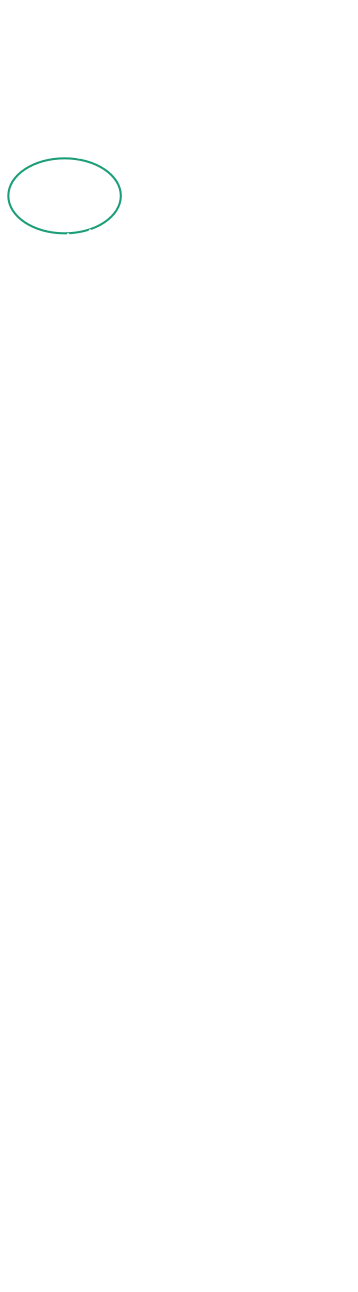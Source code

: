 digraph G {
    dpi=200
    bgcolor="transparent"
    node [colorscheme=dark23]
    edge [colorscheme=dark23]

    edge [color=white]
    node [color=white, fontcolor=white]

    8 -> 10 [dir=none]
    10 -> 9 [dir=none]
    7 -> 10 [dir=none]
    8 -> 9 [dir=none]
    9 -> 7 [dir=none]
    1 -> 7 [dir=none]
    1 -> 9 [dir=none]

    7 -> 2 [dir=none]

    2 -> 5 [dir=none]
    2 -> 6 [dir=none]
    2 -> 4 [dir=none]
    5 -> 6 [dir=none]
    5 -> 4 [dir=none]
    6 -> 4 [dir=none]
    3 -> 4 [dir=none]
    6 -> 3 [dir=none]
    5 -> 3 [dir=none]


    10 [color=1]
}
